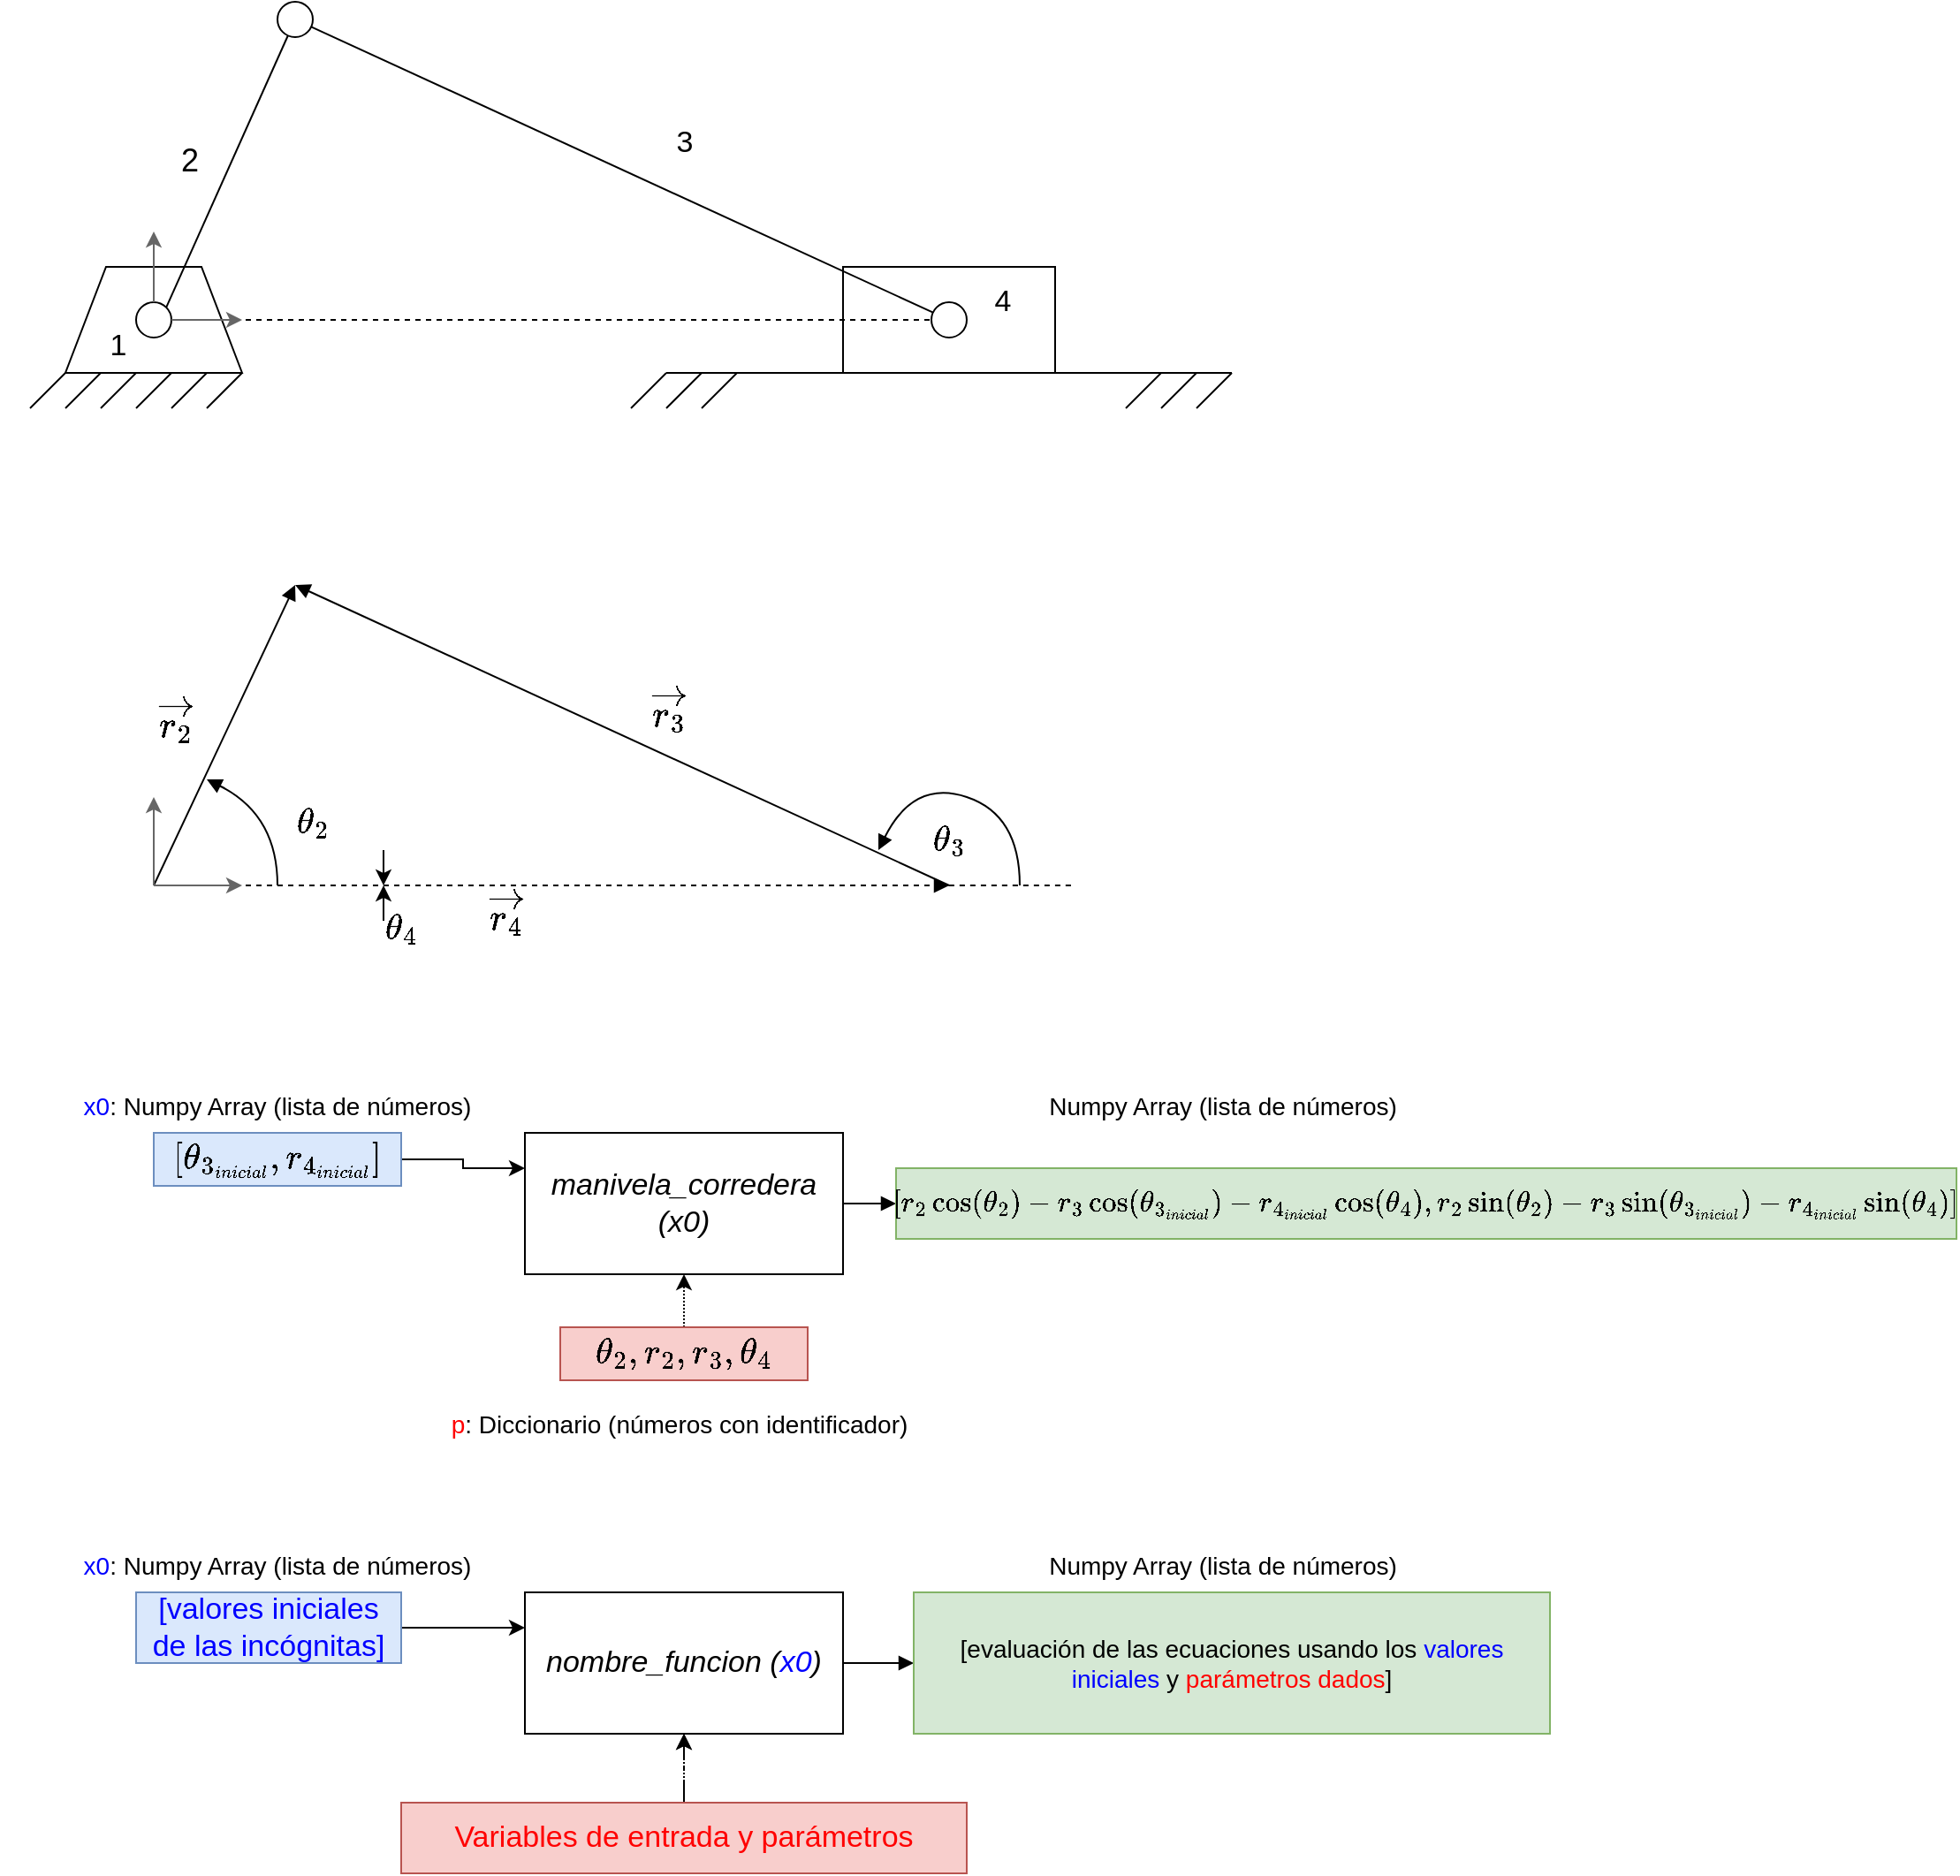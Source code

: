 <mxfile version="21.7.5" type="device">
  <diagram id="q_a-Vzfi3W0oyYXCMnJ4" name="Página-1">
    <mxGraphModel dx="545" dy="368" grid="1" gridSize="10" guides="1" tooltips="1" connect="1" arrows="1" fold="1" page="1" pageScale="1" pageWidth="827" pageHeight="1169" math="1" shadow="0">
      <root>
        <mxCell id="0" />
        <mxCell id="1" parent="0" />
        <mxCell id="wKHjVHF_zIsnPyPIIuAp-15" value="" style="group" parent="1" vertex="1" connectable="0">
          <mxGeometry x="60" y="300" width="120" height="80" as="geometry" />
        </mxCell>
        <mxCell id="wKHjVHF_zIsnPyPIIuAp-1" value="" style="verticalLabelPosition=middle;verticalAlign=middle;html=1;shape=trapezoid;perimeter=trapezoidPerimeter;whiteSpace=wrap;size=0.23;arcSize=10;flipV=1;labelPosition=center;align=center;direction=west;" parent="wKHjVHF_zIsnPyPIIuAp-15" vertex="1">
          <mxGeometry x="20" width="100" height="60" as="geometry" />
        </mxCell>
        <mxCell id="wKHjVHF_zIsnPyPIIuAp-3" value="" style="ellipse;whiteSpace=wrap;html=1;aspect=fixed;" parent="wKHjVHF_zIsnPyPIIuAp-15" vertex="1">
          <mxGeometry x="60" y="20" width="20" height="20" as="geometry" />
        </mxCell>
        <mxCell id="wKHjVHF_zIsnPyPIIuAp-4" value="" style="endArrow=none;html=1;rounded=0;entryX=1;entryY=0;entryDx=0;entryDy=0;" parent="wKHjVHF_zIsnPyPIIuAp-15" target="wKHjVHF_zIsnPyPIIuAp-1" edge="1">
          <mxGeometry width="50" height="50" relative="1" as="geometry">
            <mxPoint y="80" as="sourcePoint" />
            <mxPoint x="20" y="80" as="targetPoint" />
          </mxGeometry>
        </mxCell>
        <mxCell id="wKHjVHF_zIsnPyPIIuAp-10" value="" style="endArrow=none;html=1;rounded=0;entryX=1;entryY=0;entryDx=0;entryDy=0;" parent="wKHjVHF_zIsnPyPIIuAp-15" edge="1">
          <mxGeometry width="50" height="50" relative="1" as="geometry">
            <mxPoint x="20" y="80" as="sourcePoint" />
            <mxPoint x="40" y="60" as="targetPoint" />
          </mxGeometry>
        </mxCell>
        <mxCell id="wKHjVHF_zIsnPyPIIuAp-11" value="" style="endArrow=none;html=1;rounded=0;entryX=1;entryY=0;entryDx=0;entryDy=0;" parent="wKHjVHF_zIsnPyPIIuAp-15" edge="1">
          <mxGeometry width="50" height="50" relative="1" as="geometry">
            <mxPoint x="40" y="80" as="sourcePoint" />
            <mxPoint x="60" y="60" as="targetPoint" />
          </mxGeometry>
        </mxCell>
        <mxCell id="wKHjVHF_zIsnPyPIIuAp-12" value="" style="endArrow=none;html=1;rounded=0;entryX=1;entryY=0;entryDx=0;entryDy=0;" parent="wKHjVHF_zIsnPyPIIuAp-15" edge="1">
          <mxGeometry width="50" height="50" relative="1" as="geometry">
            <mxPoint x="60" y="80" as="sourcePoint" />
            <mxPoint x="80" y="60" as="targetPoint" />
          </mxGeometry>
        </mxCell>
        <mxCell id="wKHjVHF_zIsnPyPIIuAp-13" value="" style="endArrow=none;html=1;rounded=0;entryX=1;entryY=0;entryDx=0;entryDy=0;" parent="wKHjVHF_zIsnPyPIIuAp-15" edge="1">
          <mxGeometry width="50" height="50" relative="1" as="geometry">
            <mxPoint x="80" y="80" as="sourcePoint" />
            <mxPoint x="100" y="60" as="targetPoint" />
          </mxGeometry>
        </mxCell>
        <mxCell id="wKHjVHF_zIsnPyPIIuAp-14" value="" style="endArrow=none;html=1;rounded=0;entryX=1;entryY=0;entryDx=0;entryDy=0;" parent="wKHjVHF_zIsnPyPIIuAp-15" edge="1">
          <mxGeometry width="50" height="50" relative="1" as="geometry">
            <mxPoint x="100" y="80" as="sourcePoint" />
            <mxPoint x="120" y="60" as="targetPoint" />
          </mxGeometry>
        </mxCell>
        <mxCell id="wKHjVHF_zIsnPyPIIuAp-59" value="1" style="text;html=1;strokeColor=none;fillColor=none;align=center;verticalAlign=middle;whiteSpace=wrap;rounded=0;fontSize=17;" parent="wKHjVHF_zIsnPyPIIuAp-15" vertex="1">
          <mxGeometry x="20" y="30" width="60" height="30" as="geometry" />
        </mxCell>
        <mxCell id="wKHjVHF_zIsnPyPIIuAp-16" value="&lt;font style=&quot;font-size: 18px;&quot;&gt;2&lt;/font&gt;" style="endArrow=none;html=1;rounded=0;exitX=1;exitY=0;exitDx=0;exitDy=0;" parent="1" source="wKHjVHF_zIsnPyPIIuAp-3" target="wKHjVHF_zIsnPyPIIuAp-17" edge="1">
          <mxGeometry x="-0.039" y="22" width="50" height="50" relative="1" as="geometry">
            <mxPoint x="180" y="260" as="sourcePoint" />
            <mxPoint x="210" y="150" as="targetPoint" />
            <mxPoint as="offset" />
          </mxGeometry>
        </mxCell>
        <mxCell id="wKHjVHF_zIsnPyPIIuAp-17" value="" style="ellipse;whiteSpace=wrap;html=1;aspect=fixed;" parent="1" vertex="1">
          <mxGeometry x="200" y="150" width="20" height="20" as="geometry" />
        </mxCell>
        <mxCell id="wKHjVHF_zIsnPyPIIuAp-21" value="" style="rounded=0;whiteSpace=wrap;html=1;" parent="1" vertex="1">
          <mxGeometry x="520" y="300" width="120" height="60" as="geometry" />
        </mxCell>
        <mxCell id="wKHjVHF_zIsnPyPIIuAp-22" value="" style="ellipse;whiteSpace=wrap;html=1;aspect=fixed;" parent="1" vertex="1">
          <mxGeometry x="570" y="320" width="20" height="20" as="geometry" />
        </mxCell>
        <mxCell id="wKHjVHF_zIsnPyPIIuAp-20" value="&lt;font style=&quot;font-size: 17px;&quot;&gt;3&lt;/font&gt;" style="endArrow=none;html=1;rounded=0;" parent="1" source="wKHjVHF_zIsnPyPIIuAp-17" target="wKHjVHF_zIsnPyPIIuAp-22" edge="1">
          <mxGeometry x="0.132" y="28" width="50" height="50" relative="1" as="geometry">
            <mxPoint x="330" y="140" as="sourcePoint" />
            <mxPoint x="490" y="290" as="targetPoint" />
            <mxPoint as="offset" />
          </mxGeometry>
        </mxCell>
        <mxCell id="wKHjVHF_zIsnPyPIIuAp-23" value="" style="endArrow=none;html=1;rounded=0;" parent="1" edge="1">
          <mxGeometry width="50" height="50" relative="1" as="geometry">
            <mxPoint x="420" y="360" as="sourcePoint" />
            <mxPoint x="740" y="360" as="targetPoint" />
          </mxGeometry>
        </mxCell>
        <mxCell id="wKHjVHF_zIsnPyPIIuAp-25" value="" style="endArrow=none;html=1;rounded=0;" parent="1" edge="1">
          <mxGeometry width="50" height="50" relative="1" as="geometry">
            <mxPoint x="400" y="380" as="sourcePoint" />
            <mxPoint x="420" y="360" as="targetPoint" />
          </mxGeometry>
        </mxCell>
        <mxCell id="wKHjVHF_zIsnPyPIIuAp-26" value="" style="endArrow=none;html=1;rounded=0;" parent="1" edge="1">
          <mxGeometry width="50" height="50" relative="1" as="geometry">
            <mxPoint x="420" y="380" as="sourcePoint" />
            <mxPoint x="440" y="360" as="targetPoint" />
          </mxGeometry>
        </mxCell>
        <mxCell id="wKHjVHF_zIsnPyPIIuAp-27" value="" style="endArrow=none;html=1;rounded=0;" parent="1" edge="1">
          <mxGeometry width="50" height="50" relative="1" as="geometry">
            <mxPoint x="440" y="380" as="sourcePoint" />
            <mxPoint x="460" y="360" as="targetPoint" />
          </mxGeometry>
        </mxCell>
        <mxCell id="wKHjVHF_zIsnPyPIIuAp-28" value="" style="endArrow=none;html=1;rounded=0;" parent="1" edge="1">
          <mxGeometry width="50" height="50" relative="1" as="geometry">
            <mxPoint x="680" y="380" as="sourcePoint" />
            <mxPoint x="700" y="360" as="targetPoint" />
          </mxGeometry>
        </mxCell>
        <mxCell id="wKHjVHF_zIsnPyPIIuAp-29" value="" style="endArrow=none;html=1;rounded=0;" parent="1" edge="1">
          <mxGeometry width="50" height="50" relative="1" as="geometry">
            <mxPoint x="700" y="380" as="sourcePoint" />
            <mxPoint x="720" y="360" as="targetPoint" />
          </mxGeometry>
        </mxCell>
        <mxCell id="wKHjVHF_zIsnPyPIIuAp-30" value="" style="endArrow=none;html=1;rounded=0;" parent="1" edge="1">
          <mxGeometry width="50" height="50" relative="1" as="geometry">
            <mxPoint x="720" y="380" as="sourcePoint" />
            <mxPoint x="740" y="360" as="targetPoint" />
          </mxGeometry>
        </mxCell>
        <mxCell id="wKHjVHF_zIsnPyPIIuAp-31" value="4" style="endArrow=none;dashed=1;html=1;rounded=0;fontSize=17;" parent="1" source="wKHjVHF_zIsnPyPIIuAp-3" target="wKHjVHF_zIsnPyPIIuAp-22" edge="1">
          <mxGeometry x="1" y="41" width="50" height="50" relative="1" as="geometry">
            <mxPoint x="450" y="370" as="sourcePoint" />
            <mxPoint x="500" y="320" as="targetPoint" />
            <mxPoint x="40" y="31" as="offset" />
          </mxGeometry>
        </mxCell>
        <mxCell id="wKHjVHF_zIsnPyPIIuAp-32" value="" style="endArrow=classic;html=1;rounded=0;fontSize=17;fillColor=#f5f5f5;strokeColor=#666666;" parent="1" source="wKHjVHF_zIsnPyPIIuAp-3" edge="1">
          <mxGeometry width="50" height="50" relative="1" as="geometry">
            <mxPoint x="200" y="440" as="sourcePoint" />
            <mxPoint x="130" y="280" as="targetPoint" />
          </mxGeometry>
        </mxCell>
        <mxCell id="wKHjVHF_zIsnPyPIIuAp-33" value="" style="endArrow=classic;html=1;rounded=0;fontSize=17;fillColor=#f5f5f5;strokeColor=#666666;" parent="1" source="wKHjVHF_zIsnPyPIIuAp-3" edge="1">
          <mxGeometry width="50" height="50" relative="1" as="geometry">
            <mxPoint x="140" y="330" as="sourcePoint" />
            <mxPoint x="180" y="330" as="targetPoint" />
          </mxGeometry>
        </mxCell>
        <mxCell id="wKHjVHF_zIsnPyPIIuAp-43" value="&lt;font style=&quot;font-size: 18px;&quot;&gt;$$\overrightarrow{r_2}$$&lt;/font&gt;" style="endArrow=block;html=1;rounded=0;labelBackgroundColor=none;endFill=1;" parent="1" edge="1">
          <mxGeometry x="-0.036" y="29" width="50" height="50" relative="1" as="geometry">
            <mxPoint x="130" y="650" as="sourcePoint" />
            <mxPoint x="210" y="480" as="targetPoint" />
            <mxPoint as="offset" />
          </mxGeometry>
        </mxCell>
        <mxCell id="wKHjVHF_zIsnPyPIIuAp-47" value="&lt;span style=&quot;font-size: 18px;&quot;&gt;$$\overrightarrow{r_3}$$&lt;/span&gt;" style="endArrow=none;html=1;rounded=0;labelBackgroundColor=none;startArrow=block;startFill=1;" parent="1" edge="1">
          <mxGeometry x="0.085" y="24" width="50" height="50" relative="1" as="geometry">
            <mxPoint x="210" y="480" as="sourcePoint" />
            <mxPoint x="580" y="650" as="targetPoint" />
            <mxPoint as="offset" />
          </mxGeometry>
        </mxCell>
        <mxCell id="wKHjVHF_zIsnPyPIIuAp-55" value="" style="endArrow=block;dashed=1;html=1;rounded=0;fontSize=17;labelBackgroundColor=none;endFill=1;" parent="1" edge="1">
          <mxGeometry x="-0.395" y="-60" width="50" height="50" relative="1" as="geometry">
            <mxPoint x="140.0" y="650" as="sourcePoint" />
            <mxPoint x="580" y="650" as="targetPoint" />
            <mxPoint as="offset" />
          </mxGeometry>
        </mxCell>
        <mxCell id="wKHjVHF_zIsnPyPIIuAp-56" value="" style="endArrow=classic;html=1;rounded=0;fontSize=17;fillColor=#f5f5f5;strokeColor=#666666;" parent="1" edge="1">
          <mxGeometry width="50" height="50" relative="1" as="geometry">
            <mxPoint x="130" y="650" as="sourcePoint" />
            <mxPoint x="130" y="600.0" as="targetPoint" />
          </mxGeometry>
        </mxCell>
        <mxCell id="wKHjVHF_zIsnPyPIIuAp-57" value="" style="endArrow=classic;html=1;rounded=0;fontSize=17;fillColor=#f5f5f5;strokeColor=#666666;" parent="1" edge="1">
          <mxGeometry width="50" height="50" relative="1" as="geometry">
            <mxPoint x="130" y="650" as="sourcePoint" />
            <mxPoint x="180" y="650" as="targetPoint" />
          </mxGeometry>
        </mxCell>
        <mxCell id="wKHjVHF_zIsnPyPIIuAp-61" value="&lt;span style=&quot;font-size: 18px; background-color: rgb(255, 255, 255);&quot;&gt;$$\overrightarrow{r_4}$$&lt;/span&gt;" style="text;html=1;strokeColor=none;fillColor=none;align=center;verticalAlign=middle;whiteSpace=wrap;rounded=0;fontSize=17;" parent="1" vertex="1">
          <mxGeometry x="300" y="650" width="60" height="30" as="geometry" />
        </mxCell>
        <mxCell id="wKHjVHF_zIsnPyPIIuAp-67" value="" style="endArrow=block;html=1;rounded=0;labelBackgroundColor=none;fontSize=17;curved=1;endFill=1;" parent="1" edge="1">
          <mxGeometry width="50" height="50" relative="1" as="geometry">
            <mxPoint x="200" y="650" as="sourcePoint" />
            <mxPoint x="160" y="590" as="targetPoint" />
            <Array as="points">
              <mxPoint x="200" y="610" />
            </Array>
          </mxGeometry>
        </mxCell>
        <mxCell id="wKHjVHF_zIsnPyPIIuAp-68" value="" style="endArrow=block;html=1;rounded=0;labelBackgroundColor=none;fontSize=17;curved=1;endFill=1;" parent="1" edge="1">
          <mxGeometry width="50" height="50" relative="1" as="geometry">
            <mxPoint x="620" y="650" as="sourcePoint" />
            <mxPoint x="540" y="630" as="targetPoint" />
            <Array as="points">
              <mxPoint x="620" y="610" />
              <mxPoint x="560" y="590" />
            </Array>
          </mxGeometry>
        </mxCell>
        <mxCell id="wKHjVHF_zIsnPyPIIuAp-70" value="" style="endArrow=none;dashed=1;html=1;rounded=0;labelBackgroundColor=none;fontSize=17;curved=1;" parent="1" edge="1">
          <mxGeometry width="50" height="50" relative="1" as="geometry">
            <mxPoint x="580" y="650" as="sourcePoint" />
            <mxPoint x="650" y="650" as="targetPoint" />
          </mxGeometry>
        </mxCell>
        <mxCell id="wKHjVHF_zIsnPyPIIuAp-71" value="$$\theta_2$$" style="text;html=1;strokeColor=none;fillColor=none;align=center;verticalAlign=middle;whiteSpace=wrap;rounded=0;fontSize=17;" parent="1" vertex="1">
          <mxGeometry x="190" y="600" width="60" height="30" as="geometry" />
        </mxCell>
        <mxCell id="wKHjVHF_zIsnPyPIIuAp-72" value="$$\theta_3$$" style="text;html=1;strokeColor=none;fillColor=none;align=center;verticalAlign=middle;whiteSpace=wrap;rounded=0;fontSize=17;" parent="1" vertex="1">
          <mxGeometry x="550" y="610" width="60" height="30" as="geometry" />
        </mxCell>
        <mxCell id="wKHjVHF_zIsnPyPIIuAp-73" value="$$\theta_4$$" style="text;html=1;strokeColor=none;fillColor=none;align=center;verticalAlign=middle;whiteSpace=wrap;rounded=0;fontSize=17;" parent="1" vertex="1">
          <mxGeometry x="240" y="660" width="60" height="30" as="geometry" />
        </mxCell>
        <mxCell id="wKHjVHF_zIsnPyPIIuAp-74" value="" style="endArrow=classic;html=1;rounded=0;labelBackgroundColor=none;fontSize=17;curved=1;" parent="1" edge="1">
          <mxGeometry width="50" height="50" relative="1" as="geometry">
            <mxPoint x="260" y="630" as="sourcePoint" />
            <mxPoint x="260" y="650" as="targetPoint" />
          </mxGeometry>
        </mxCell>
        <mxCell id="wKHjVHF_zIsnPyPIIuAp-76" value="" style="endArrow=classic;html=1;rounded=0;labelBackgroundColor=none;fontSize=17;curved=1;" parent="1" edge="1">
          <mxGeometry width="50" height="50" relative="1" as="geometry">
            <mxPoint x="260" y="670" as="sourcePoint" />
            <mxPoint x="260" y="650" as="targetPoint" />
          </mxGeometry>
        </mxCell>
        <mxCell id="wKHjVHF_zIsnPyPIIuAp-87" style="edgeStyle=orthogonalEdgeStyle;rounded=0;orthogonalLoop=1;jettySize=auto;html=1;exitX=1;exitY=0.5;exitDx=0;exitDy=0;entryX=0;entryY=0.5;entryDx=0;entryDy=0;labelBackgroundColor=none;fontSize=17;startArrow=none;startFill=0;endArrow=block;endFill=1;" parent="1" source="wKHjVHF_zIsnPyPIIuAp-77" target="wKHjVHF_zIsnPyPIIuAp-85" edge="1">
          <mxGeometry relative="1" as="geometry" />
        </mxCell>
        <mxCell id="wKHjVHF_zIsnPyPIIuAp-77" value="&lt;i&gt;manivela_corredera (x0)&lt;/i&gt;" style="rounded=0;whiteSpace=wrap;html=1;fontSize=17;" parent="1" vertex="1">
          <mxGeometry x="340" y="790" width="180" height="80" as="geometry" />
        </mxCell>
        <mxCell id="wKHjVHF_zIsnPyPIIuAp-78" value="" style="endArrow=classic;html=1;rounded=0;labelBackgroundColor=none;fontSize=17;entryX=0;entryY=0.25;entryDx=0;entryDy=0;exitX=1;exitY=0.5;exitDx=0;exitDy=0;edgeStyle=orthogonalEdgeStyle;" parent="1" source="wKHjVHF_zIsnPyPIIuAp-82" target="wKHjVHF_zIsnPyPIIuAp-77" edge="1">
          <mxGeometry width="50" height="50" relative="1" as="geometry">
            <mxPoint x="280" y="810" as="sourcePoint" />
            <mxPoint x="270" y="780" as="targetPoint" />
          </mxGeometry>
        </mxCell>
        <mxCell id="wKHjVHF_zIsnPyPIIuAp-80" value="" style="endArrow=classic;html=1;rounded=0;labelBackgroundColor=none;fontSize=17;entryX=0.5;entryY=1;entryDx=0;entryDy=0;exitX=0.5;exitY=0;exitDx=0;exitDy=0;edgeStyle=orthogonalEdgeStyle;dashed=1;dashPattern=1 1;" parent="1" source="wKHjVHF_zIsnPyPIIuAp-84" target="wKHjVHF_zIsnPyPIIuAp-77" edge="1">
          <mxGeometry width="50" height="50" relative="1" as="geometry">
            <mxPoint x="280" y="850" as="sourcePoint" />
            <mxPoint x="320.0" y="850" as="targetPoint" />
          </mxGeometry>
        </mxCell>
        <mxCell id="wKHjVHF_zIsnPyPIIuAp-82" value="$$[\theta_{3_{inicial}},r_{4_{inicial}}]&lt;br&gt;$$" style="text;html=1;strokeColor=#6c8ebf;fillColor=#dae8fc;align=center;verticalAlign=middle;whiteSpace=wrap;rounded=0;fontSize=17;" parent="1" vertex="1">
          <mxGeometry x="130" y="790" width="140" height="30" as="geometry" />
        </mxCell>
        <mxCell id="wKHjVHF_zIsnPyPIIuAp-84" value="$$ \theta_2,r_2,r_3,\theta_4 $$" style="text;html=1;strokeColor=#b85450;fillColor=#f8cecc;align=center;verticalAlign=middle;whiteSpace=wrap;rounded=0;fontSize=17;" parent="1" vertex="1">
          <mxGeometry x="360" y="900" width="140" height="30" as="geometry" />
        </mxCell>
        <mxCell id="wKHjVHF_zIsnPyPIIuAp-85" value="$$[r_2\cos(\theta_{2})-r_3\cos(\theta_{3_{inicial}&lt;br style=&quot;font-size: 14px;&quot;&gt;})-r_{4_{inicial}}\cos(\theta_{4}),&lt;br&gt;\\r_2\sin(\theta_{2})-r_3\sin(\theta_{3_{inicial}})-r_{4_{inicial}}\sin(\theta_{4})]$$" style="text;html=1;strokeColor=#82b366;fillColor=#d5e8d4;align=center;verticalAlign=middle;whiteSpace=wrap;rounded=0;fontSize=14;" parent="1" vertex="1">
          <mxGeometry x="550" y="810" width="600" height="40" as="geometry" />
        </mxCell>
        <mxCell id="wKHjVHF_zIsnPyPIIuAp-89" style="edgeStyle=orthogonalEdgeStyle;rounded=0;orthogonalLoop=1;jettySize=auto;html=1;exitX=0;exitY=0.5;exitDx=0;exitDy=0;exitPerimeter=0;labelBackgroundColor=none;fontSize=14;fontColor=#FF0000;startArrow=none;startFill=0;endArrow=block;endFill=1;" parent="1" edge="1">
          <mxGeometry relative="1" as="geometry">
            <mxPoint x="200" y="790" as="sourcePoint" />
            <mxPoint x="200" y="790" as="targetPoint" />
          </mxGeometry>
        </mxCell>
        <mxCell id="wKHjVHF_zIsnPyPIIuAp-90" value="&lt;font color=&quot;#0000ff&quot;&gt;x0&lt;/font&gt;: Numpy Array (lista de números)" style="text;html=1;strokeColor=none;fillColor=none;align=center;verticalAlign=middle;whiteSpace=wrap;rounded=0;dashed=1;fontSize=14;fontColor=#000000;" parent="1" vertex="1">
          <mxGeometry x="75" y="760" width="250" height="30" as="geometry" />
        </mxCell>
        <mxCell id="wKHjVHF_zIsnPyPIIuAp-91" value="&lt;font color=&quot;#ff0000&quot;&gt;p&lt;/font&gt;: Diccionario (números con identificador)" style="text;html=1;strokeColor=none;fillColor=none;align=center;verticalAlign=middle;whiteSpace=wrap;rounded=0;dashed=1;fontSize=14;fontColor=#000000;" parent="1" vertex="1">
          <mxGeometry x="285" y="940" width="285" height="30" as="geometry" />
        </mxCell>
        <mxCell id="wKHjVHF_zIsnPyPIIuAp-92" value="Numpy Array (lista de números)" style="text;html=1;strokeColor=none;fillColor=none;align=center;verticalAlign=middle;whiteSpace=wrap;rounded=0;dashed=1;fontSize=14;fontColor=#000000;" parent="1" vertex="1">
          <mxGeometry x="610" y="760" width="250" height="30" as="geometry" />
        </mxCell>
        <mxCell id="wKHjVHF_zIsnPyPIIuAp-93" style="edgeStyle=orthogonalEdgeStyle;rounded=0;orthogonalLoop=1;jettySize=auto;html=1;exitX=1;exitY=0.5;exitDx=0;exitDy=0;entryX=0;entryY=0.5;entryDx=0;entryDy=0;labelBackgroundColor=none;fontSize=17;startArrow=none;startFill=0;endArrow=block;endFill=1;" parent="1" source="wKHjVHF_zIsnPyPIIuAp-94" target="wKHjVHF_zIsnPyPIIuAp-99" edge="1">
          <mxGeometry relative="1" as="geometry" />
        </mxCell>
        <mxCell id="wKHjVHF_zIsnPyPIIuAp-94" value="&lt;i&gt;nombre_funcion (&lt;font color=&quot;#0000ff&quot;&gt;x0&lt;/font&gt;)&lt;/i&gt;" style="rounded=0;whiteSpace=wrap;html=1;fontSize=17;" parent="1" vertex="1">
          <mxGeometry x="340" y="1050" width="180" height="80" as="geometry" />
        </mxCell>
        <mxCell id="wKHjVHF_zIsnPyPIIuAp-95" value="" style="endArrow=classic;html=1;rounded=0;labelBackgroundColor=none;fontSize=17;entryX=0;entryY=0.25;entryDx=0;entryDy=0;exitX=1;exitY=0.5;exitDx=0;exitDy=0;edgeStyle=orthogonalEdgeStyle;" parent="1" source="wKHjVHF_zIsnPyPIIuAp-97" target="wKHjVHF_zIsnPyPIIuAp-94" edge="1">
          <mxGeometry width="50" height="50" relative="1" as="geometry">
            <mxPoint x="280" y="1070" as="sourcePoint" />
            <mxPoint x="270" y="1040" as="targetPoint" />
          </mxGeometry>
        </mxCell>
        <mxCell id="wKHjVHF_zIsnPyPIIuAp-96" value="" style="endArrow=classic;html=1;rounded=0;labelBackgroundColor=none;fontSize=17;exitX=0.5;exitY=0;exitDx=0;exitDy=0;edgeStyle=orthogonalEdgeStyle;dashed=1;dashPattern=12 12;" parent="1" source="wKHjVHF_zIsnPyPIIuAp-98" target="wKHjVHF_zIsnPyPIIuAp-94" edge="1">
          <mxGeometry width="50" height="50" relative="1" as="geometry">
            <mxPoint x="280" y="1110" as="sourcePoint" />
            <mxPoint x="320.0" y="1110" as="targetPoint" />
          </mxGeometry>
        </mxCell>
        <mxCell id="wKHjVHF_zIsnPyPIIuAp-97" value="[valores iniciales de las incógnitas]" style="text;html=1;strokeColor=#6c8ebf;fillColor=#dae8fc;align=center;verticalAlign=middle;whiteSpace=wrap;rounded=0;fontSize=17;fontColor=#0000FF;" parent="1" vertex="1">
          <mxGeometry x="120" y="1050" width="150" height="40" as="geometry" />
        </mxCell>
        <mxCell id="IfjNRrb8JnnKBcEKN5_O-2" value="" style="edgeStyle=orthogonalEdgeStyle;rounded=0;orthogonalLoop=1;jettySize=auto;html=1;dashed=1;dashPattern=1 1;" edge="1" parent="1" source="wKHjVHF_zIsnPyPIIuAp-98" target="wKHjVHF_zIsnPyPIIuAp-94">
          <mxGeometry relative="1" as="geometry" />
        </mxCell>
        <mxCell id="wKHjVHF_zIsnPyPIIuAp-98" value="Variables de entrada y parámetros" style="text;html=1;strokeColor=#b85450;fillColor=#f8cecc;align=center;verticalAlign=middle;whiteSpace=wrap;rounded=0;fontSize=17;fontColor=#FF0000;" parent="1" vertex="1">
          <mxGeometry x="270" y="1169" width="320" height="40" as="geometry" />
        </mxCell>
        <mxCell id="wKHjVHF_zIsnPyPIIuAp-99" value="[evaluación de las ecuaciones usando los &lt;font color=&quot;#0000ff&quot;&gt;valores iniciales &lt;/font&gt;y&amp;nbsp;&lt;font color=&quot;#ff0000&quot;&gt;parámetros dados&lt;/font&gt;]" style="text;html=1;strokeColor=#82b366;fillColor=#d5e8d4;align=center;verticalAlign=middle;whiteSpace=wrap;rounded=0;fontSize=14;" parent="1" vertex="1">
          <mxGeometry x="560" y="1050" width="360" height="80" as="geometry" />
        </mxCell>
        <mxCell id="wKHjVHF_zIsnPyPIIuAp-100" style="edgeStyle=orthogonalEdgeStyle;rounded=0;orthogonalLoop=1;jettySize=auto;html=1;exitX=0;exitY=0.5;exitDx=0;exitDy=0;exitPerimeter=0;labelBackgroundColor=none;fontSize=14;fontColor=#FF0000;startArrow=none;startFill=0;endArrow=block;endFill=1;" parent="1" edge="1">
          <mxGeometry relative="1" as="geometry">
            <mxPoint x="200" y="1050" as="sourcePoint" />
            <mxPoint x="200" y="1050" as="targetPoint" />
          </mxGeometry>
        </mxCell>
        <mxCell id="wKHjVHF_zIsnPyPIIuAp-101" value="&lt;font color=&quot;#0000ff&quot;&gt;x0&lt;/font&gt;: Numpy Array (lista de números)" style="text;html=1;strokeColor=none;fillColor=none;align=center;verticalAlign=middle;whiteSpace=wrap;rounded=0;dashed=1;fontSize=14;fontColor=#000000;" parent="1" vertex="1">
          <mxGeometry x="75" y="1020" width="250" height="30" as="geometry" />
        </mxCell>
        <mxCell id="wKHjVHF_zIsnPyPIIuAp-103" value="Numpy Array (lista de números)" style="text;html=1;strokeColor=none;fillColor=none;align=center;verticalAlign=middle;whiteSpace=wrap;rounded=0;dashed=1;fontSize=14;fontColor=#000000;" parent="1" vertex="1">
          <mxGeometry x="610" y="1020" width="250" height="30" as="geometry" />
        </mxCell>
      </root>
    </mxGraphModel>
  </diagram>
</mxfile>
